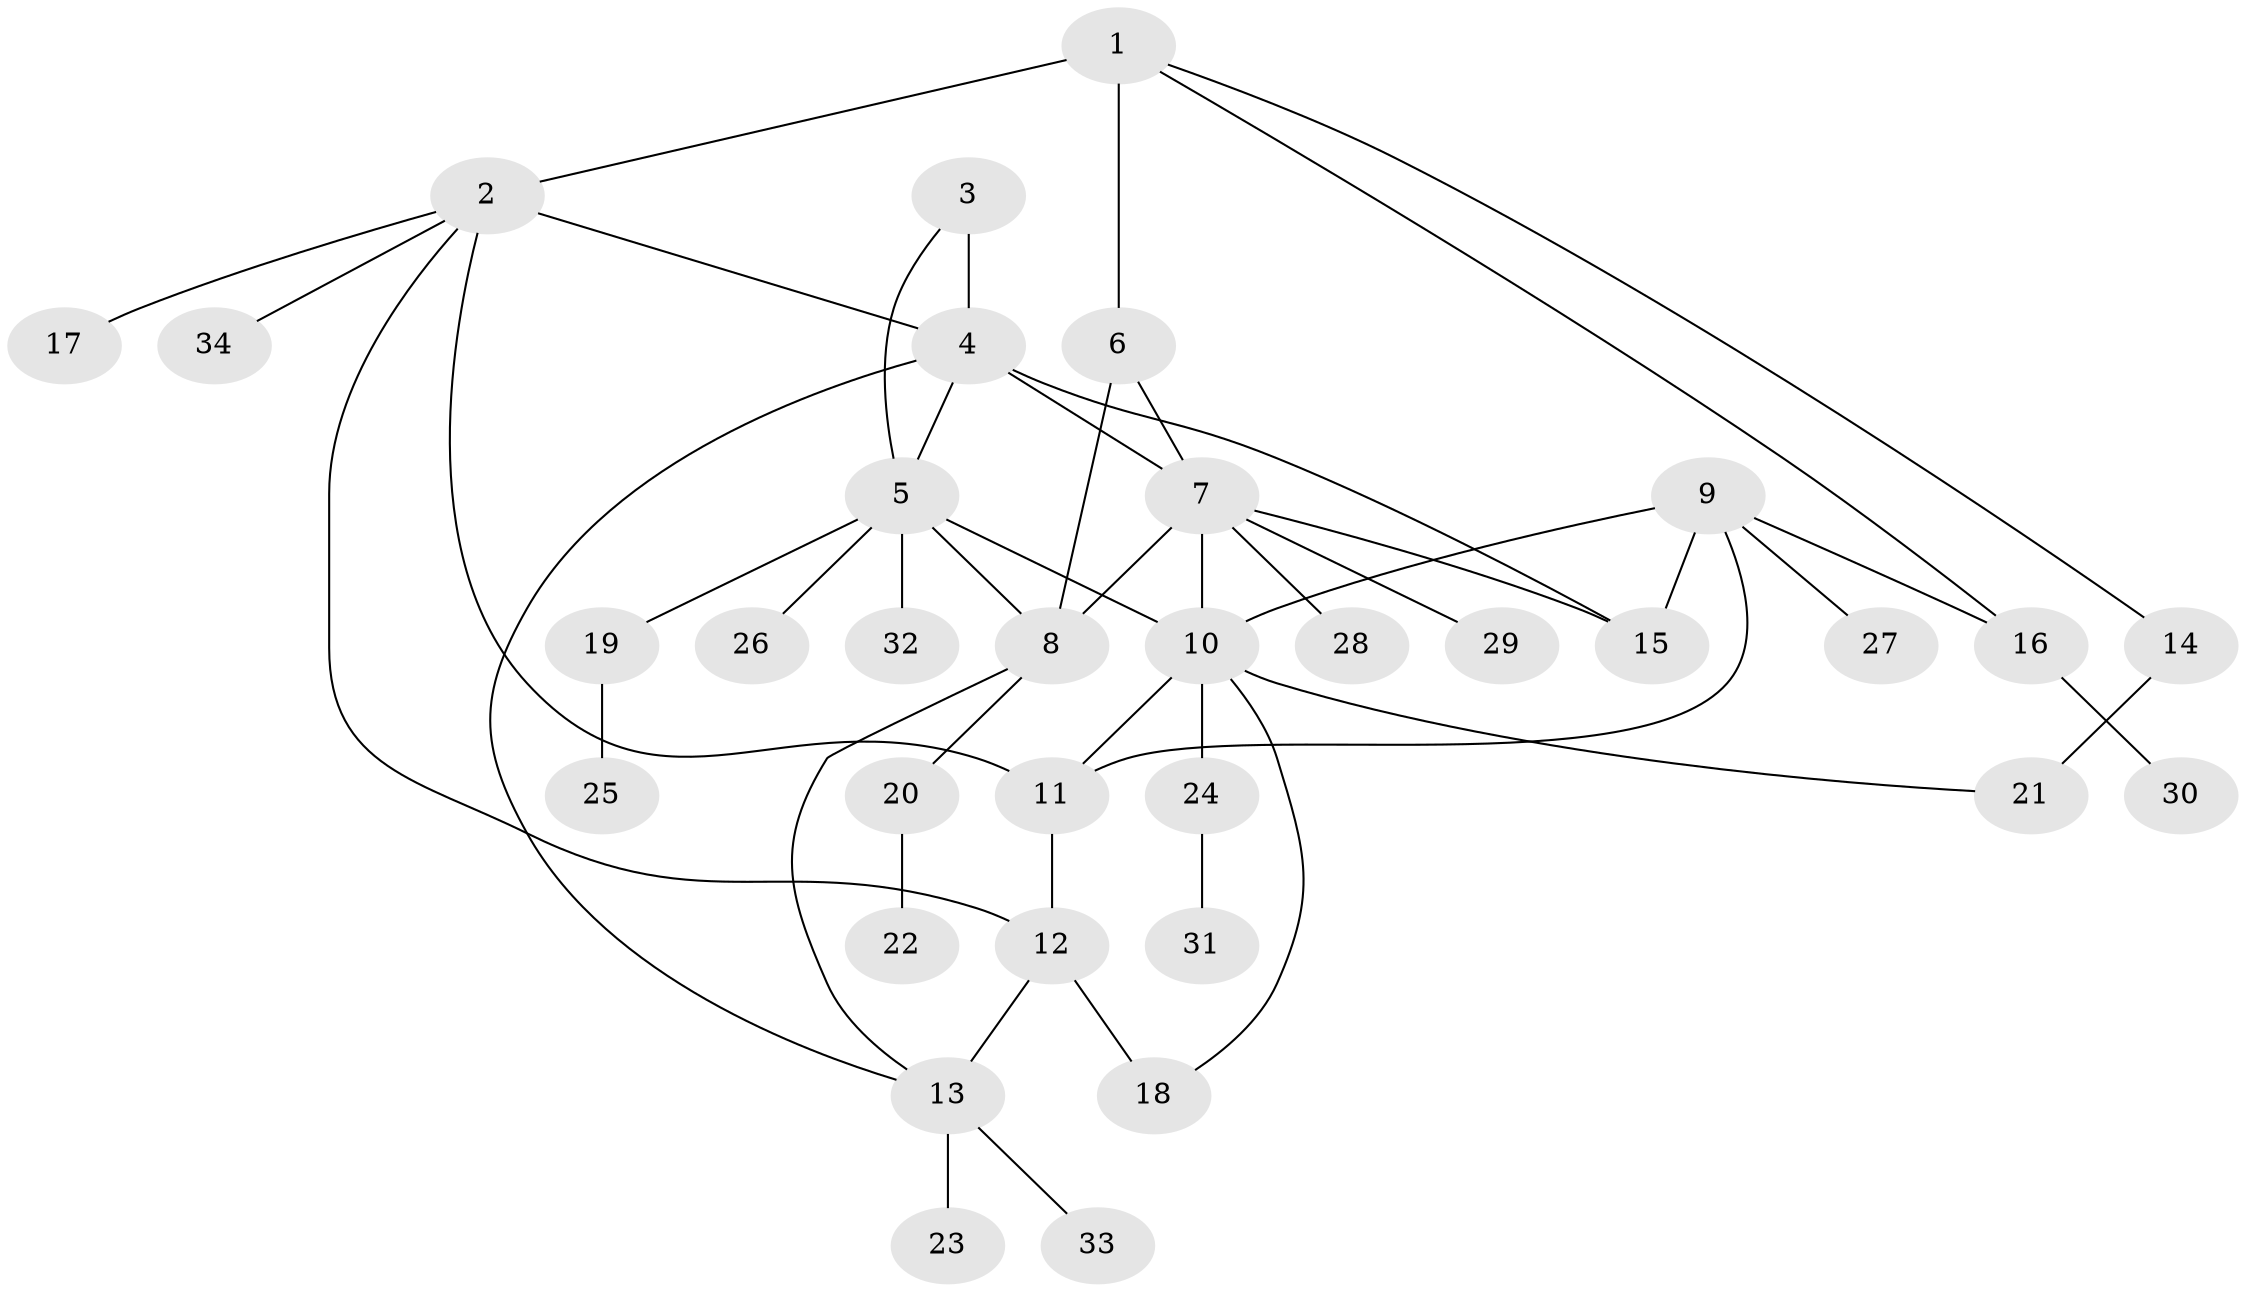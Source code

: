 // original degree distribution, {3: 0.07352941176470588, 4: 0.058823529411764705, 8: 0.014705882352941176, 6: 0.014705882352941176, 9: 0.058823529411764705, 5: 0.07352941176470588, 2: 0.23529411764705882, 1: 0.47058823529411764}
// Generated by graph-tools (version 1.1) at 2025/37/03/09/25 02:37:33]
// undirected, 34 vertices, 48 edges
graph export_dot {
graph [start="1"]
  node [color=gray90,style=filled];
  1;
  2;
  3;
  4;
  5;
  6;
  7;
  8;
  9;
  10;
  11;
  12;
  13;
  14;
  15;
  16;
  17;
  18;
  19;
  20;
  21;
  22;
  23;
  24;
  25;
  26;
  27;
  28;
  29;
  30;
  31;
  32;
  33;
  34;
  1 -- 2 [weight=2.0];
  1 -- 6 [weight=1.0];
  1 -- 14 [weight=1.0];
  1 -- 16 [weight=1.0];
  2 -- 4 [weight=1.0];
  2 -- 11 [weight=1.0];
  2 -- 12 [weight=1.0];
  2 -- 17 [weight=1.0];
  2 -- 34 [weight=1.0];
  3 -- 4 [weight=2.0];
  3 -- 5 [weight=1.0];
  4 -- 5 [weight=1.0];
  4 -- 7 [weight=2.0];
  4 -- 13 [weight=1.0];
  4 -- 15 [weight=1.0];
  5 -- 8 [weight=1.0];
  5 -- 10 [weight=1.0];
  5 -- 19 [weight=1.0];
  5 -- 26 [weight=1.0];
  5 -- 32 [weight=2.0];
  6 -- 7 [weight=1.0];
  6 -- 8 [weight=2.0];
  7 -- 8 [weight=1.0];
  7 -- 10 [weight=1.0];
  7 -- 15 [weight=2.0];
  7 -- 28 [weight=1.0];
  7 -- 29 [weight=1.0];
  8 -- 13 [weight=1.0];
  8 -- 20 [weight=1.0];
  9 -- 10 [weight=2.0];
  9 -- 11 [weight=1.0];
  9 -- 15 [weight=1.0];
  9 -- 16 [weight=1.0];
  9 -- 27 [weight=1.0];
  10 -- 11 [weight=1.0];
  10 -- 18 [weight=1.0];
  10 -- 21 [weight=1.0];
  10 -- 24 [weight=1.0];
  11 -- 12 [weight=1.0];
  12 -- 13 [weight=2.0];
  12 -- 18 [weight=1.0];
  13 -- 23 [weight=3.0];
  13 -- 33 [weight=1.0];
  14 -- 21 [weight=2.0];
  16 -- 30 [weight=1.0];
  19 -- 25 [weight=1.0];
  20 -- 22 [weight=2.0];
  24 -- 31 [weight=1.0];
}

